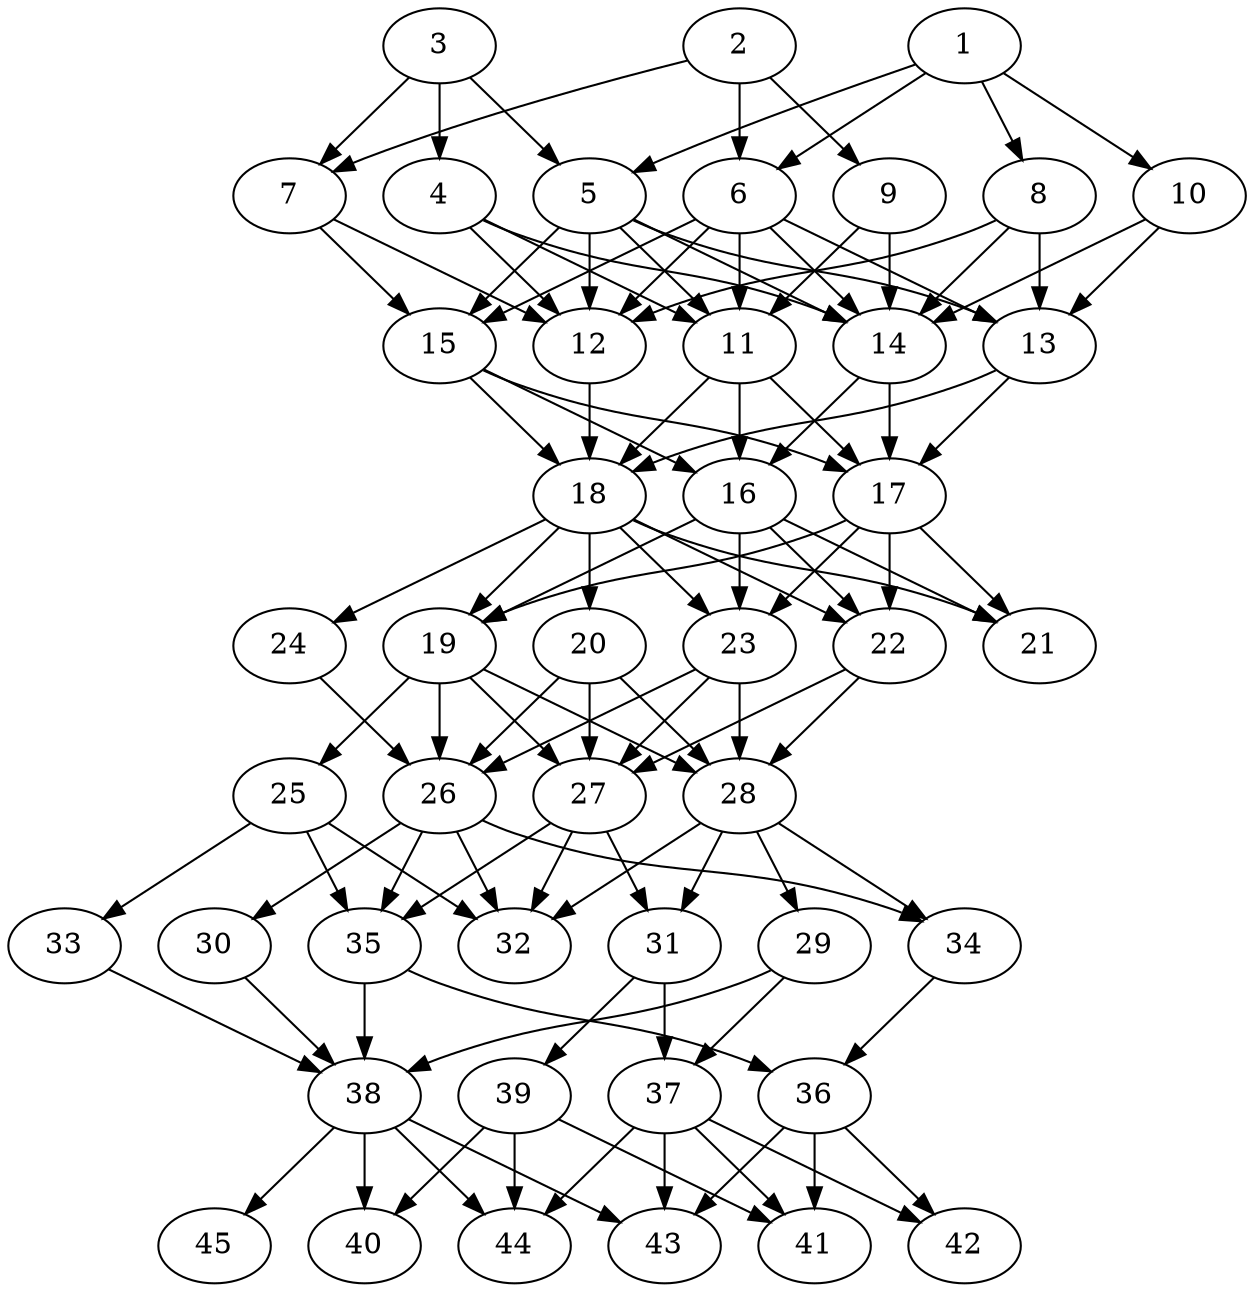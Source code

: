 // DAG automatically generated by daggen at Tue Aug  6 16:31:44 2019
// ./daggen --dot -n 45 --ccr 0.5 --fat 0.5 --regular 0.5 --density 0.8 --mindata 5242880 --maxdata 52428800 
digraph G {
  1 [size="16640000", alpha="0.04", expect_size="8320000"] 
  1 -> 5 [size ="8320000"]
  1 -> 6 [size ="8320000"]
  1 -> 8 [size ="8320000"]
  1 -> 10 [size ="8320000"]
  2 [size="38533120", alpha="0.20", expect_size="19266560"] 
  2 -> 6 [size ="19266560"]
  2 -> 7 [size ="19266560"]
  2 -> 9 [size ="19266560"]
  3 [size="47837184", alpha="0.19", expect_size="23918592"] 
  3 -> 4 [size ="23918592"]
  3 -> 5 [size ="23918592"]
  3 -> 7 [size ="23918592"]
  4 [size="38584320", alpha="0.09", expect_size="19292160"] 
  4 -> 11 [size ="19292160"]
  4 -> 12 [size ="19292160"]
  4 -> 14 [size ="19292160"]
  5 [size="21467136", alpha="0.11", expect_size="10733568"] 
  5 -> 11 [size ="10733568"]
  5 -> 12 [size ="10733568"]
  5 -> 13 [size ="10733568"]
  5 -> 14 [size ="10733568"]
  5 -> 15 [size ="10733568"]
  6 [size="16656384", alpha="0.14", expect_size="8328192"] 
  6 -> 11 [size ="8328192"]
  6 -> 12 [size ="8328192"]
  6 -> 13 [size ="8328192"]
  6 -> 14 [size ="8328192"]
  6 -> 15 [size ="8328192"]
  7 [size="52946944", alpha="0.18", expect_size="26473472"] 
  7 -> 12 [size ="26473472"]
  7 -> 15 [size ="26473472"]
  8 [size="79331328", alpha="0.12", expect_size="39665664"] 
  8 -> 12 [size ="39665664"]
  8 -> 13 [size ="39665664"]
  8 -> 14 [size ="39665664"]
  9 [size="19427328", alpha="0.04", expect_size="9713664"] 
  9 -> 11 [size ="9713664"]
  9 -> 14 [size ="9713664"]
  10 [size="46059520", alpha="0.09", expect_size="23029760"] 
  10 -> 13 [size ="23029760"]
  10 -> 14 [size ="23029760"]
  11 [size="34412544", alpha="0.10", expect_size="17206272"] 
  11 -> 16 [size ="17206272"]
  11 -> 17 [size ="17206272"]
  11 -> 18 [size ="17206272"]
  12 [size="54622208", alpha="0.05", expect_size="27311104"] 
  12 -> 18 [size ="27311104"]
  13 [size="52936704", alpha="0.07", expect_size="26468352"] 
  13 -> 17 [size ="26468352"]
  13 -> 18 [size ="26468352"]
  14 [size="50358272", alpha="0.06", expect_size="25179136"] 
  14 -> 16 [size ="25179136"]
  14 -> 17 [size ="25179136"]
  15 [size="93253632", alpha="0.04", expect_size="46626816"] 
  15 -> 16 [size ="46626816"]
  15 -> 17 [size ="46626816"]
  15 -> 18 [size ="46626816"]
  16 [size="51918848", alpha="0.16", expect_size="25959424"] 
  16 -> 19 [size ="25959424"]
  16 -> 21 [size ="25959424"]
  16 -> 22 [size ="25959424"]
  16 -> 23 [size ="25959424"]
  17 [size="23851008", alpha="0.08", expect_size="11925504"] 
  17 -> 19 [size ="11925504"]
  17 -> 21 [size ="11925504"]
  17 -> 22 [size ="11925504"]
  17 -> 23 [size ="11925504"]
  18 [size="12216320", alpha="0.02", expect_size="6108160"] 
  18 -> 19 [size ="6108160"]
  18 -> 20 [size ="6108160"]
  18 -> 21 [size ="6108160"]
  18 -> 22 [size ="6108160"]
  18 -> 23 [size ="6108160"]
  18 -> 24 [size ="6108160"]
  19 [size="66539520", alpha="0.18", expect_size="33269760"] 
  19 -> 25 [size ="33269760"]
  19 -> 26 [size ="33269760"]
  19 -> 27 [size ="33269760"]
  19 -> 28 [size ="33269760"]
  20 [size="85489664", alpha="0.08", expect_size="42744832"] 
  20 -> 26 [size ="42744832"]
  20 -> 27 [size ="42744832"]
  20 -> 28 [size ="42744832"]
  21 [size="31461376", alpha="0.20", expect_size="15730688"] 
  22 [size="77674496", alpha="0.17", expect_size="38837248"] 
  22 -> 27 [size ="38837248"]
  22 -> 28 [size ="38837248"]
  23 [size="102912000", alpha="0.03", expect_size="51456000"] 
  23 -> 26 [size ="51456000"]
  23 -> 27 [size ="51456000"]
  23 -> 28 [size ="51456000"]
  24 [size="43077632", alpha="0.14", expect_size="21538816"] 
  24 -> 26 [size ="21538816"]
  25 [size="71718912", alpha="0.08", expect_size="35859456"] 
  25 -> 32 [size ="35859456"]
  25 -> 33 [size ="35859456"]
  25 -> 35 [size ="35859456"]
  26 [size="92303360", alpha="0.03", expect_size="46151680"] 
  26 -> 30 [size ="46151680"]
  26 -> 32 [size ="46151680"]
  26 -> 34 [size ="46151680"]
  26 -> 35 [size ="46151680"]
  27 [size="74070016", alpha="0.07", expect_size="37035008"] 
  27 -> 31 [size ="37035008"]
  27 -> 32 [size ="37035008"]
  27 -> 35 [size ="37035008"]
  28 [size="18753536", alpha="0.06", expect_size="9376768"] 
  28 -> 29 [size ="9376768"]
  28 -> 31 [size ="9376768"]
  28 -> 32 [size ="9376768"]
  28 -> 34 [size ="9376768"]
  29 [size="30078976", alpha="0.06", expect_size="15039488"] 
  29 -> 37 [size ="15039488"]
  29 -> 38 [size ="15039488"]
  30 [size="19228672", alpha="0.15", expect_size="9614336"] 
  30 -> 38 [size ="9614336"]
  31 [size="57128960", alpha="0.08", expect_size="28564480"] 
  31 -> 37 [size ="28564480"]
  31 -> 39 [size ="28564480"]
  32 [size="55566336", alpha="0.10", expect_size="27783168"] 
  33 [size="42588160", alpha="0.02", expect_size="21294080"] 
  33 -> 38 [size ="21294080"]
  34 [size="55543808", alpha="0.02", expect_size="27771904"] 
  34 -> 36 [size ="27771904"]
  35 [size="28164096", alpha="0.19", expect_size="14082048"] 
  35 -> 36 [size ="14082048"]
  35 -> 38 [size ="14082048"]
  36 [size="65802240", alpha="0.06", expect_size="32901120"] 
  36 -> 41 [size ="32901120"]
  36 -> 42 [size ="32901120"]
  36 -> 43 [size ="32901120"]
  37 [size="80257024", alpha="0.15", expect_size="40128512"] 
  37 -> 41 [size ="40128512"]
  37 -> 42 [size ="40128512"]
  37 -> 43 [size ="40128512"]
  37 -> 44 [size ="40128512"]
  38 [size="19619840", alpha="0.04", expect_size="9809920"] 
  38 -> 40 [size ="9809920"]
  38 -> 43 [size ="9809920"]
  38 -> 44 [size ="9809920"]
  38 -> 45 [size ="9809920"]
  39 [size="47112192", alpha="0.06", expect_size="23556096"] 
  39 -> 40 [size ="23556096"]
  39 -> 41 [size ="23556096"]
  39 -> 44 [size ="23556096"]
  40 [size="77301760", alpha="0.03", expect_size="38650880"] 
  41 [size="51390464", alpha="0.05", expect_size="25695232"] 
  42 [size="87681024", alpha="0.01", expect_size="43840512"] 
  43 [size="41564160", alpha="0.16", expect_size="20782080"] 
  44 [size="49864704", alpha="0.19", expect_size="24932352"] 
  45 [size="58085376", alpha="0.14", expect_size="29042688"] 
}
